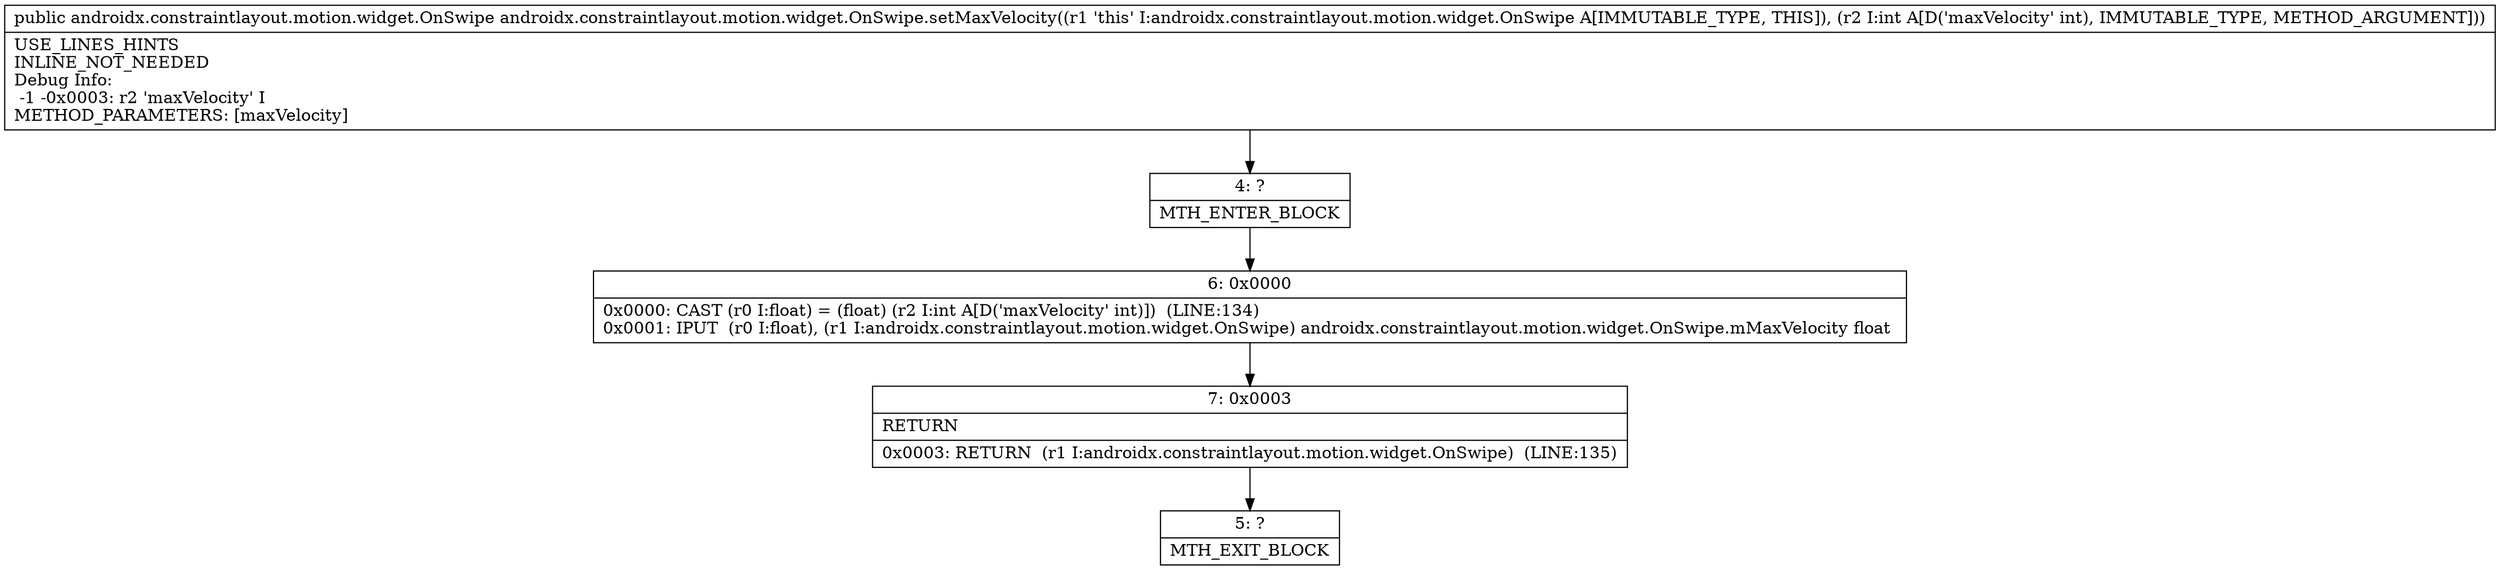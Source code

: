 digraph "CFG forandroidx.constraintlayout.motion.widget.OnSwipe.setMaxVelocity(I)Landroidx\/constraintlayout\/motion\/widget\/OnSwipe;" {
Node_4 [shape=record,label="{4\:\ ?|MTH_ENTER_BLOCK\l}"];
Node_6 [shape=record,label="{6\:\ 0x0000|0x0000: CAST (r0 I:float) = (float) (r2 I:int A[D('maxVelocity' int)])  (LINE:134)\l0x0001: IPUT  (r0 I:float), (r1 I:androidx.constraintlayout.motion.widget.OnSwipe) androidx.constraintlayout.motion.widget.OnSwipe.mMaxVelocity float \l}"];
Node_7 [shape=record,label="{7\:\ 0x0003|RETURN\l|0x0003: RETURN  (r1 I:androidx.constraintlayout.motion.widget.OnSwipe)  (LINE:135)\l}"];
Node_5 [shape=record,label="{5\:\ ?|MTH_EXIT_BLOCK\l}"];
MethodNode[shape=record,label="{public androidx.constraintlayout.motion.widget.OnSwipe androidx.constraintlayout.motion.widget.OnSwipe.setMaxVelocity((r1 'this' I:androidx.constraintlayout.motion.widget.OnSwipe A[IMMUTABLE_TYPE, THIS]), (r2 I:int A[D('maxVelocity' int), IMMUTABLE_TYPE, METHOD_ARGUMENT]))  | USE_LINES_HINTS\lINLINE_NOT_NEEDED\lDebug Info:\l  \-1 \-0x0003: r2 'maxVelocity' I\lMETHOD_PARAMETERS: [maxVelocity]\l}"];
MethodNode -> Node_4;Node_4 -> Node_6;
Node_6 -> Node_7;
Node_7 -> Node_5;
}

